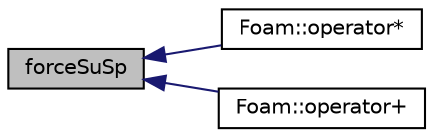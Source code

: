 digraph "forceSuSp"
{
  bgcolor="transparent";
  edge [fontname="Helvetica",fontsize="10",labelfontname="Helvetica",labelfontsize="10"];
  node [fontname="Helvetica",fontsize="10",shape=record];
  rankdir="LR";
  Node1 [label="forceSuSp",height=0.2,width=0.4,color="black", fillcolor="grey75", style="filled", fontcolor="black"];
  Node1 -> Node2 [dir="back",color="midnightblue",fontsize="10",style="solid",fontname="Helvetica"];
  Node2 [label="Foam::operator*",height=0.2,width=0.4,color="black",URL="$a21851.html#ae9969785e9b3efa61564ffa31d97c777"];
  Node1 -> Node3 [dir="back",color="midnightblue",fontsize="10",style="solid",fontname="Helvetica"];
  Node3 [label="Foam::operator+",height=0.2,width=0.4,color="black",URL="$a21851.html#aa804e0426d58fa8b51e5070bc31914a6"];
}
